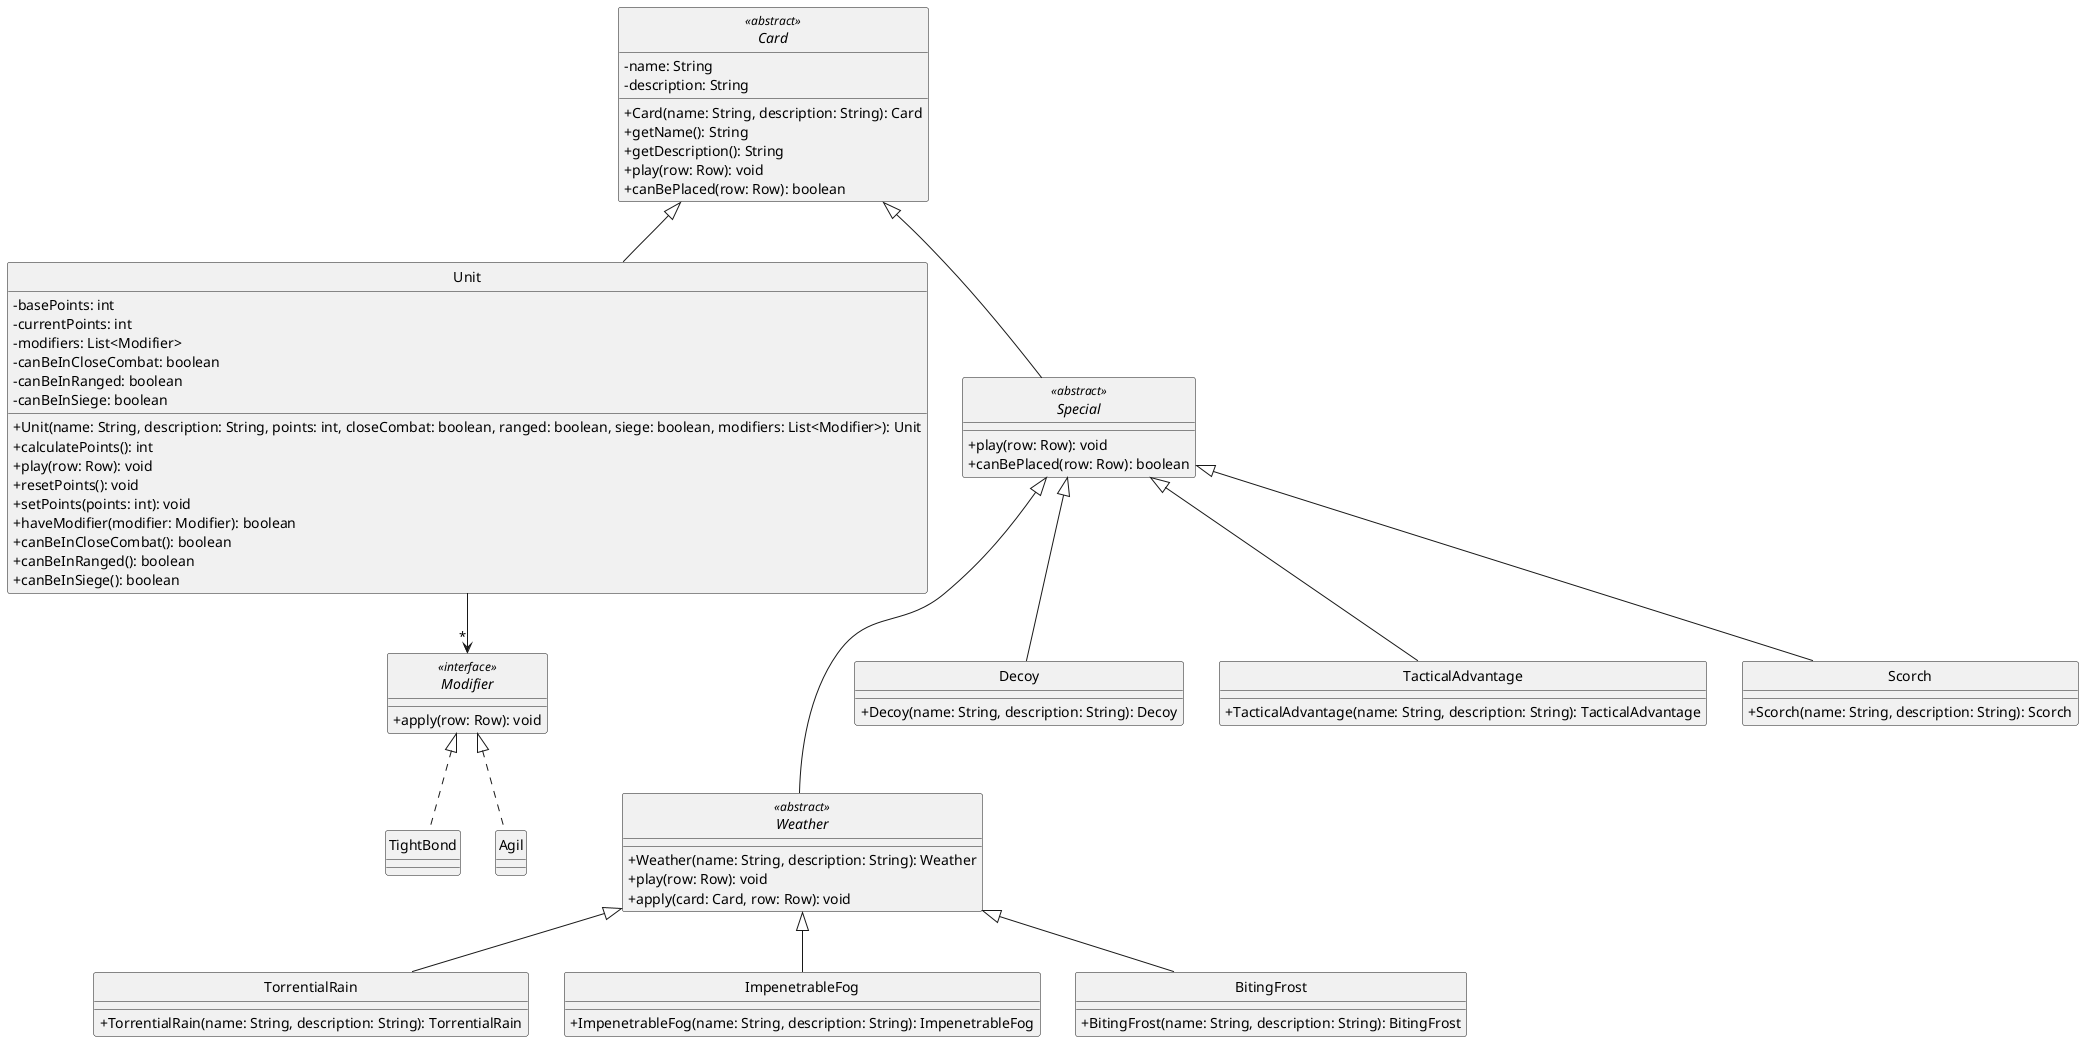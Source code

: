 @startuml

skinparam monochrome true
hide circle
skinparam classAttributeIconSize 0

' =====================
' CARD HIERARCHY
' =====================

abstract class Card <<abstract>> {
  -name: String
  -description: String
  +Card(name: String, description: String): Card
  +getName(): String
  +getDescription(): String
  +play(row: Row): void
  +canBePlaced(row: Row): boolean
}

class Unit {
  -basePoints: int
  -currentPoints: int
  -modifiers: List<Modifier>
  -canBeInCloseCombat: boolean
  -canBeInRanged: boolean
  -canBeInSiege: boolean
  +Unit(name: String, description: String, points: int, closeCombat: boolean, ranged: boolean, siege: boolean, modifiers: List<Modifier>): Unit
  +calculatePoints(): int
  +play(row: Row): void
  +resetPoints(): void
  +setPoints(points: int): void
  +haveModifier(modifier: Modifier): boolean
  +canBeInCloseCombat(): boolean
  +canBeInRanged(): boolean
  +canBeInSiege(): boolean
}

abstract class Special <<abstract>> {
  +play(row: Row): void
  +canBePlaced(row: Row): boolean
}

abstract class Weather <<abstract>> {
  +Weather(name: String, description: String): Weather
  +play(row: Row): void
  +apply(card: Card, row: Row): void
}

class TorrentialRain {
  +TorrentialRain(name: String, description: String): TorrentialRain
}

class ImpenetrableFog {
  +ImpenetrableFog(name: String, description: String): ImpenetrableFog
}

class BitingFrost {
  +BitingFrost(name: String, description: String): BitingFrost
}

class Decoy {
  +Decoy(name: String, description: String): Decoy
}

class TacticalAdvantage {
  +TacticalAdvantage(name: String, description: String): TacticalAdvantage
}

class Scorch {
  +Scorch(name: String, description: String): Scorch
}

interface Modifier <<interface>> {
  +apply(row: Row): void
}

class TightBond {
}

class Agil {
}

' =====================
' RELATIONSHIPS
' =====================

Card <|-- Unit
Card <|-- Special

Unit --> "*" Modifier

Modifier <|.. TightBond
Modifier <|.. Agil

Special <|-- Decoy
Special <|-- TacticalAdvantage
Special <|-- Scorch
Special <|--- Weather

Weather <|-- TorrentialRain
Weather <|-- ImpenetrableFog
Weather <|-- BitingFrost

@enduml
